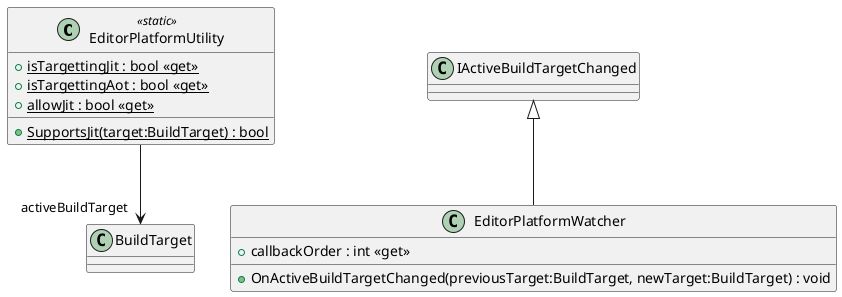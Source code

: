 @startuml
class EditorPlatformUtility <<static>> {
    + {static} isTargettingJit : bool <<get>>
    + {static} isTargettingAot : bool <<get>>
    + {static} SupportsJit(target:BuildTarget) : bool
    + {static} allowJit : bool <<get>>
}
class EditorPlatformWatcher {
    + callbackOrder : int <<get>>
    + OnActiveBuildTargetChanged(previousTarget:BuildTarget, newTarget:BuildTarget) : void
}
EditorPlatformUtility --> "activeBuildTarget" BuildTarget
IActiveBuildTargetChanged <|-- EditorPlatformWatcher
@enduml
